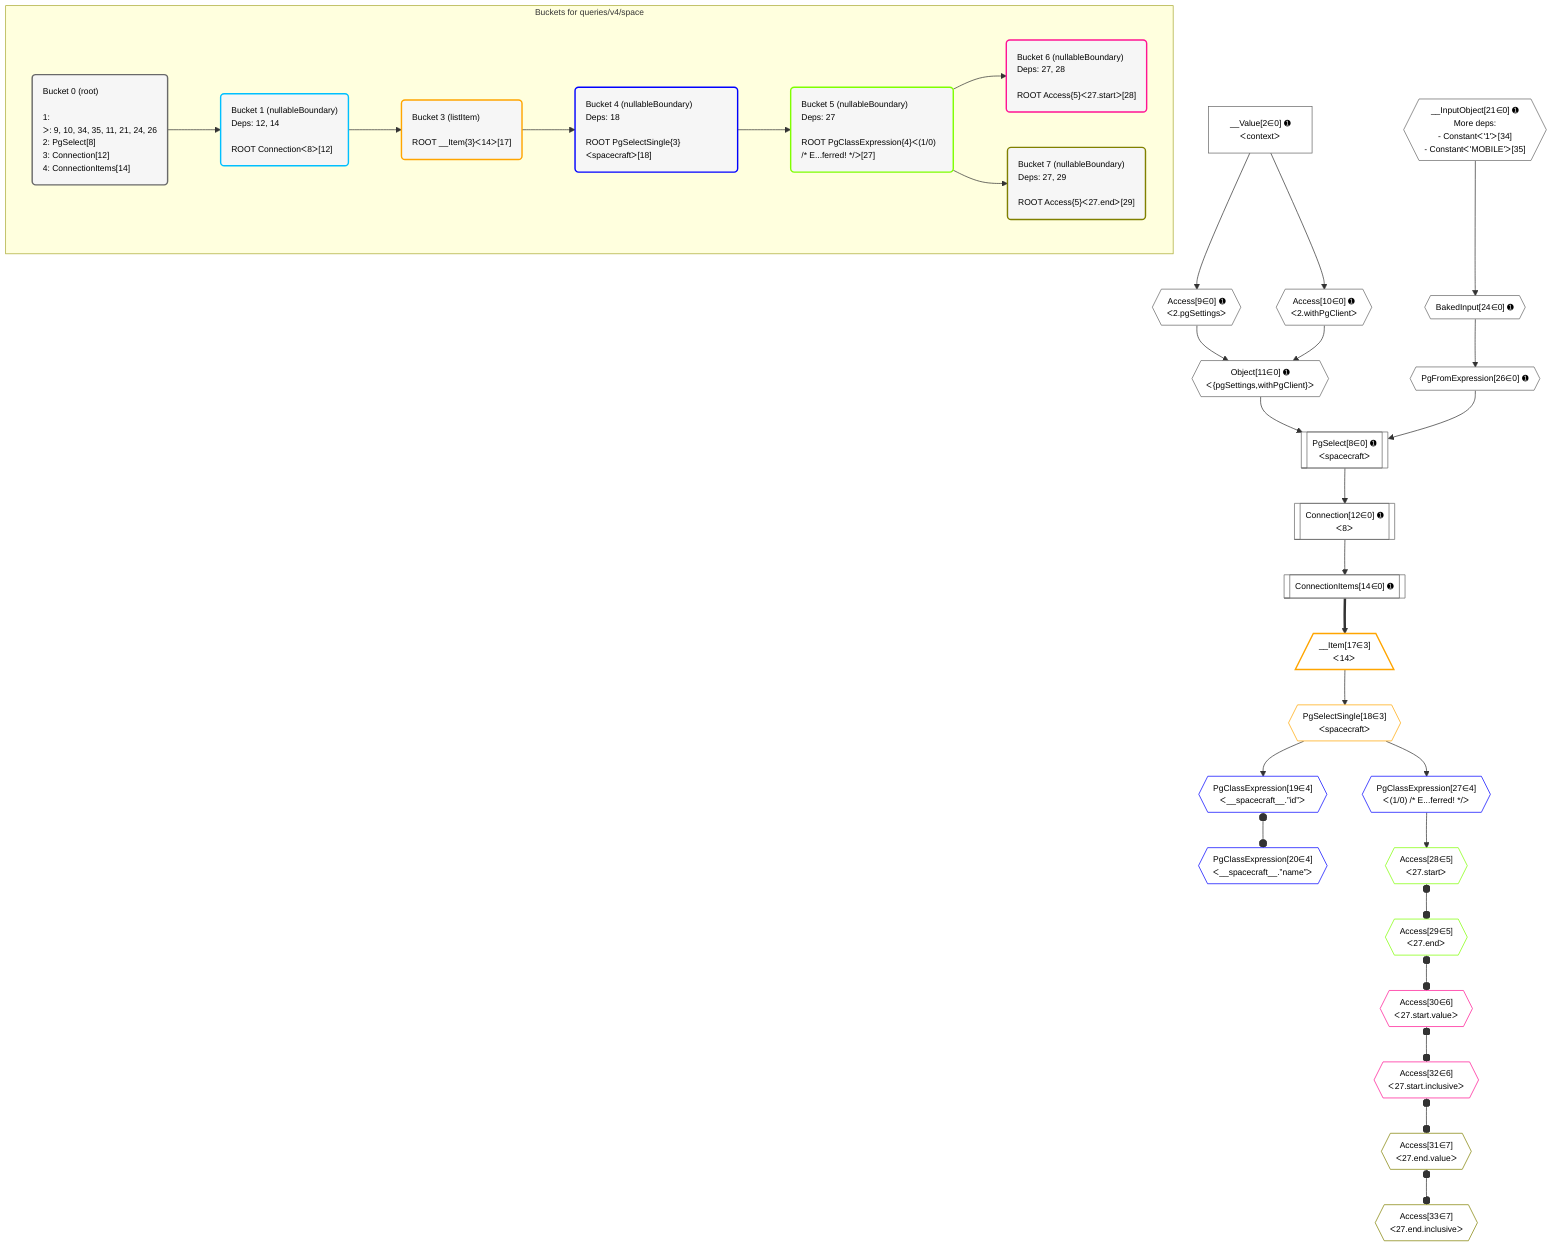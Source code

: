 %%{init: {'themeVariables': { 'fontSize': '12px'}}}%%
graph TD
    classDef path fill:#eee,stroke:#000,color:#000
    classDef plan fill:#fff,stroke-width:1px,color:#000
    classDef itemplan fill:#fff,stroke-width:2px,color:#000
    classDef unbatchedplan fill:#dff,stroke-width:1px,color:#000
    classDef sideeffectplan fill:#fcc,stroke-width:2px,color:#000
    classDef bucket fill:#f6f6f6,color:#000,stroke-width:2px,text-align:left

    subgraph "Buckets for queries/v4/space"
    Bucket0("Bucket 0 (root)<br /><br />1: <br />ᐳ: 9, 10, 34, 35, 11, 21, 24, 26<br />2: PgSelect[8]<br />3: Connection[12]<br />4: ConnectionItems[14]"):::bucket
    Bucket1("Bucket 1 (nullableBoundary)<br />Deps: 12, 14<br /><br />ROOT Connectionᐸ8ᐳ[12]"):::bucket
    Bucket3("Bucket 3 (listItem)<br /><br />ROOT __Item{3}ᐸ14ᐳ[17]"):::bucket
    Bucket4("Bucket 4 (nullableBoundary)<br />Deps: 18<br /><br />ROOT PgSelectSingle{3}ᐸspacecraftᐳ[18]"):::bucket
    Bucket5("Bucket 5 (nullableBoundary)<br />Deps: 27<br /><br />ROOT PgClassExpression{4}ᐸ(1/0) /* E...ferred! */ᐳ[27]"):::bucket
    Bucket6("Bucket 6 (nullableBoundary)<br />Deps: 27, 28<br /><br />ROOT Access{5}ᐸ27.startᐳ[28]"):::bucket
    Bucket7("Bucket 7 (nullableBoundary)<br />Deps: 27, 29<br /><br />ROOT Access{5}ᐸ27.endᐳ[29]"):::bucket
    end
    Bucket0 --> Bucket1
    Bucket1 --> Bucket3
    Bucket3 --> Bucket4
    Bucket4 --> Bucket5
    Bucket5 --> Bucket6 & Bucket7

    %% plan dependencies
    PgSelect8[["PgSelect[8∈0] ➊<br />ᐸspacecraftᐳ"]]:::plan
    Object11{{"Object[11∈0] ➊<br />ᐸ{pgSettings,withPgClient}ᐳ"}}:::plan
    PgFromExpression26{{"PgFromExpression[26∈0] ➊"}}:::plan
    Object11 & PgFromExpression26 --> PgSelect8
    Access9{{"Access[9∈0] ➊<br />ᐸ2.pgSettingsᐳ"}}:::plan
    Access10{{"Access[10∈0] ➊<br />ᐸ2.withPgClientᐳ"}}:::plan
    Access9 & Access10 --> Object11
    __InputObject21{{"__InputObject[21∈0] ➊<br />More deps:<br />- Constantᐸ'1'ᐳ[34]<br />- Constantᐸ'MOBILE'ᐳ[35]"}}:::plan
    __Value2["__Value[2∈0] ➊<br />ᐸcontextᐳ"]:::plan
    __Value2 --> Access9
    __Value2 --> Access10
    Connection12[["Connection[12∈0] ➊<br />ᐸ8ᐳ"]]:::plan
    PgSelect8 --> Connection12
    ConnectionItems14[["ConnectionItems[14∈0] ➊"]]:::plan
    Connection12 --> ConnectionItems14
    BakedInput24{{"BakedInput[24∈0] ➊"}}:::plan
    __InputObject21 --> BakedInput24
    BakedInput24 --> PgFromExpression26
    __Item17[/"__Item[17∈3]<br />ᐸ14ᐳ"\]:::itemplan
    ConnectionItems14 ==> __Item17
    PgSelectSingle18{{"PgSelectSingle[18∈3]<br />ᐸspacecraftᐳ"}}:::plan
    __Item17 --> PgSelectSingle18
    PgClassExpression19{{"PgClassExpression[19∈4]<br />ᐸ__spacecraft__.”id”ᐳ"}}:::plan
    PgSelectSingle18 --> PgClassExpression19
    PgClassExpression20{{"PgClassExpression[20∈4]<br />ᐸ__spacecraft__.”name”ᐳ"}}:::plan
    PgClassExpression19 o--o PgClassExpression20
    PgClassExpression27{{"PgClassExpression[27∈4]<br />ᐸ(1/0) /* E...ferred! */ᐳ"}}:::plan
    PgSelectSingle18 --> PgClassExpression27
    Access28{{"Access[28∈5]<br />ᐸ27.startᐳ"}}:::plan
    PgClassExpression27 --> Access28
    Access29{{"Access[29∈5]<br />ᐸ27.endᐳ"}}:::plan
    Access28 o--o Access29
    Access30{{"Access[30∈6]<br />ᐸ27.start.valueᐳ"}}:::plan
    Access29 o--o Access30
    Access32{{"Access[32∈6]<br />ᐸ27.start.inclusiveᐳ"}}:::plan
    Access30 o--o Access32
    Access31{{"Access[31∈7]<br />ᐸ27.end.valueᐳ"}}:::plan
    Access32 o--o Access31
    Access33{{"Access[33∈7]<br />ᐸ27.end.inclusiveᐳ"}}:::plan
    Access31 o--o Access33

    %% define steps
    classDef bucket0 stroke:#696969
    class Bucket0,__Value2,PgSelect8,Access9,Access10,Object11,Connection12,ConnectionItems14,__InputObject21,BakedInput24,PgFromExpression26 bucket0
    classDef bucket1 stroke:#00bfff
    class Bucket1 bucket1
    classDef bucket3 stroke:#ffa500
    class Bucket3,__Item17,PgSelectSingle18 bucket3
    classDef bucket4 stroke:#0000ff
    class Bucket4,PgClassExpression19,PgClassExpression20,PgClassExpression27 bucket4
    classDef bucket5 stroke:#7fff00
    class Bucket5,Access28,Access29 bucket5
    classDef bucket6 stroke:#ff1493
    class Bucket6,Access30,Access32 bucket6
    classDef bucket7 stroke:#808000
    class Bucket7,Access31,Access33 bucket7